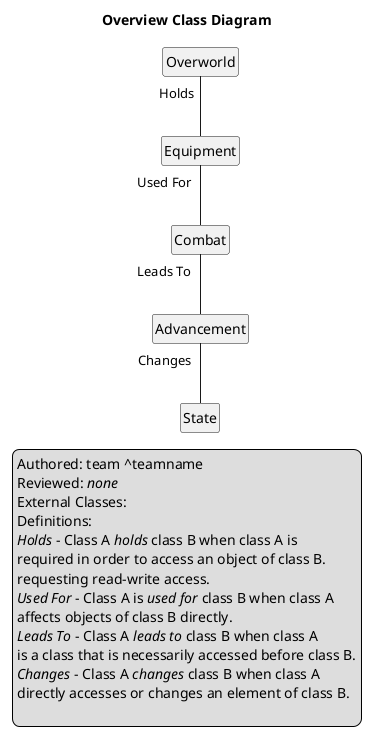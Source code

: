 @startuml
hide circles
hide methods
hide attributes
title Overview Class Diagram
legend left
Authored: team ^teamname
Reviewed: <i>none</i>
External Classes:
Definitions:
<i>Holds</i> - Class A <i>holds</i> class B when class A is
required in order to access an object of class B.
requesting read-write access.
<i>Used For</i> - Class A is <i>used for</i> class B when class A
affects objects of class B directly.
<i>Leads To</i> - Class A <i>leads to</i> class B when class A
is a class that is necessarily accessed before class B.
<i>Changes</i> - Class A <i>changes</i> class B when class A
directly accesses or changes an element of class B.

endlegend
class "Overworld"{
+ accessMenuOptions()
}
class "Equipment" {
+ closeGame()
+ newGame()
+ loadGame()
+ joinGame()
}
class "Combat" {
}
class "Advancement" {
+ save()
+ load()
}
class "State" {
+ selectClass()
+ selectRace()
+ selectMode()
}
Overworld "Holds" -down- Equipment
Equipment "Used For" -down- Combat
Combat "Leads To" -down- Advancement
Advancement "Changes" -down- State
